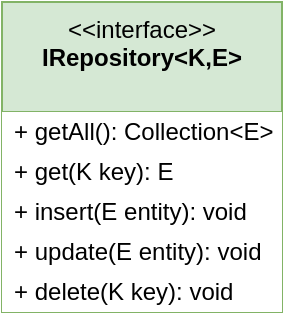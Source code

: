 <mxfile version="26.0.6">
  <diagram name="Página-1" id="ugNYonyBPk6qFIPh8cB3">
    <mxGraphModel dx="359" dy="185" grid="1" gridSize="10" guides="1" tooltips="1" connect="1" arrows="1" fold="1" page="1" pageScale="1" pageWidth="827" pageHeight="1169" math="0" shadow="0">
      <root>
        <mxCell id="0" />
        <mxCell id="1" parent="0" />
        <mxCell id="2AdBNrpjbDducpIuZtAQ-1" value="&amp;lt;&amp;lt;interface&amp;gt;&amp;gt;&lt;br&gt;&lt;b&gt;IRepository&amp;lt;K,E&amp;gt;&lt;/b&gt;" style="swimlane;fontStyle=0;align=center;verticalAlign=top;childLayout=stackLayout;horizontal=1;startSize=55;horizontalStack=0;resizeParent=1;resizeParentMax=0;resizeLast=0;collapsible=0;marginBottom=0;html=1;whiteSpace=wrap;fillColor=#d5e8d4;strokeColor=#82b366;" vertex="1" parent="1">
          <mxGeometry x="340" y="290" width="140" height="155" as="geometry" />
        </mxCell>
        <mxCell id="2AdBNrpjbDducpIuZtAQ-8" value="+ getAll(): Collection&amp;lt;E&amp;gt;" style="text;html=1;align=left;verticalAlign=middle;spacingLeft=4;spacingRight=4;overflow=hidden;rotatable=0;points=[[0,0.5],[1,0.5]];portConstraint=eastwest;whiteSpace=wrap;fillColor=default;" vertex="1" parent="2AdBNrpjbDducpIuZtAQ-1">
          <mxGeometry y="55" width="140" height="20" as="geometry" />
        </mxCell>
        <mxCell id="2AdBNrpjbDducpIuZtAQ-9" value="+ get(K key): E" style="text;html=1;align=left;verticalAlign=middle;spacingLeft=4;spacingRight=4;overflow=hidden;rotatable=0;points=[[0,0.5],[1,0.5]];portConstraint=eastwest;whiteSpace=wrap;fillColor=default;" vertex="1" parent="2AdBNrpjbDducpIuZtAQ-1">
          <mxGeometry y="75" width="140" height="20" as="geometry" />
        </mxCell>
        <mxCell id="2AdBNrpjbDducpIuZtAQ-10" value="+ insert(E entity): void" style="text;html=1;align=left;verticalAlign=middle;spacingLeft=4;spacingRight=4;overflow=hidden;rotatable=0;points=[[0,0.5],[1,0.5]];portConstraint=eastwest;whiteSpace=wrap;fillColor=default;" vertex="1" parent="2AdBNrpjbDducpIuZtAQ-1">
          <mxGeometry y="95" width="140" height="20" as="geometry" />
        </mxCell>
        <mxCell id="2AdBNrpjbDducpIuZtAQ-11" value="+ update(E entity): void" style="text;html=1;align=left;verticalAlign=middle;spacingLeft=4;spacingRight=4;overflow=hidden;rotatable=0;points=[[0,0.5],[1,0.5]];portConstraint=eastwest;whiteSpace=wrap;fillColor=default;" vertex="1" parent="2AdBNrpjbDducpIuZtAQ-1">
          <mxGeometry y="115" width="140" height="20" as="geometry" />
        </mxCell>
        <mxCell id="2AdBNrpjbDducpIuZtAQ-12" value="+ delete(K key): void&amp;nbsp;" style="text;html=1;align=left;verticalAlign=middle;spacingLeft=4;spacingRight=4;overflow=hidden;rotatable=0;points=[[0,0.5],[1,0.5]];portConstraint=eastwest;whiteSpace=wrap;fillColor=default;" vertex="1" parent="2AdBNrpjbDducpIuZtAQ-1">
          <mxGeometry y="135" width="140" height="20" as="geometry" />
        </mxCell>
      </root>
    </mxGraphModel>
  </diagram>
</mxfile>
